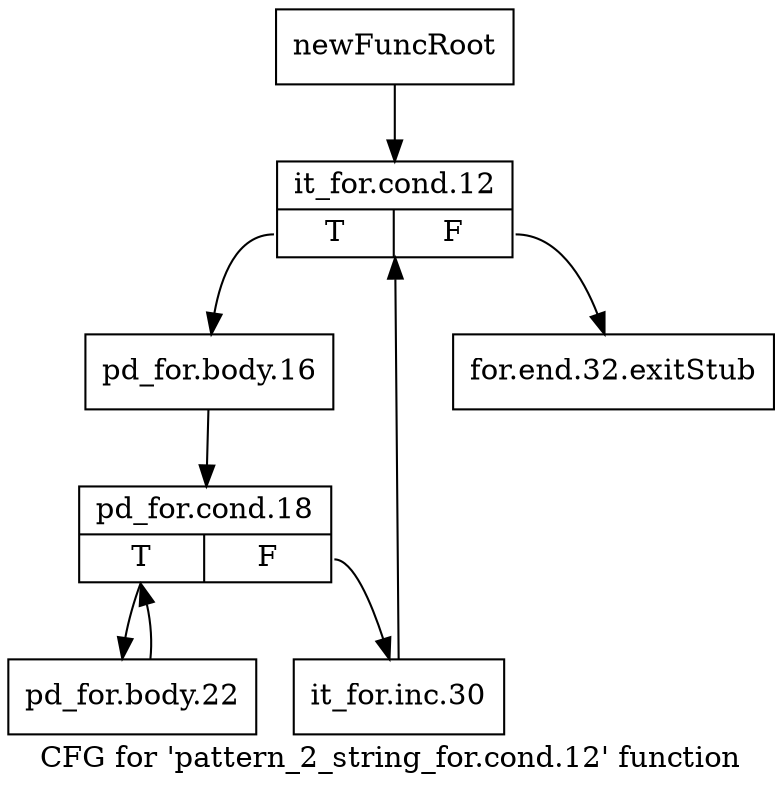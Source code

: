 digraph "CFG for 'pattern_2_string_for.cond.12' function" {
	label="CFG for 'pattern_2_string_for.cond.12' function";

	Node0x48a7740 [shape=record,label="{newFuncRoot}"];
	Node0x48a7740 -> Node0x48a77e0;
	Node0x48a7790 [shape=record,label="{for.end.32.exitStub}"];
	Node0x48a77e0 [shape=record,label="{it_for.cond.12|{<s0>T|<s1>F}}"];
	Node0x48a77e0:s0 -> Node0x48a7830;
	Node0x48a77e0:s1 -> Node0x48a7790;
	Node0x48a7830 [shape=record,label="{pd_for.body.16}"];
	Node0x48a7830 -> Node0x48a7880;
	Node0x48a7880 [shape=record,label="{pd_for.cond.18|{<s0>T|<s1>F}}"];
	Node0x48a7880:s0 -> Node0x48a7920;
	Node0x48a7880:s1 -> Node0x48a78d0;
	Node0x48a78d0 [shape=record,label="{it_for.inc.30}"];
	Node0x48a78d0 -> Node0x48a77e0;
	Node0x48a7920 [shape=record,label="{pd_for.body.22}"];
	Node0x48a7920 -> Node0x48a7880;
}
